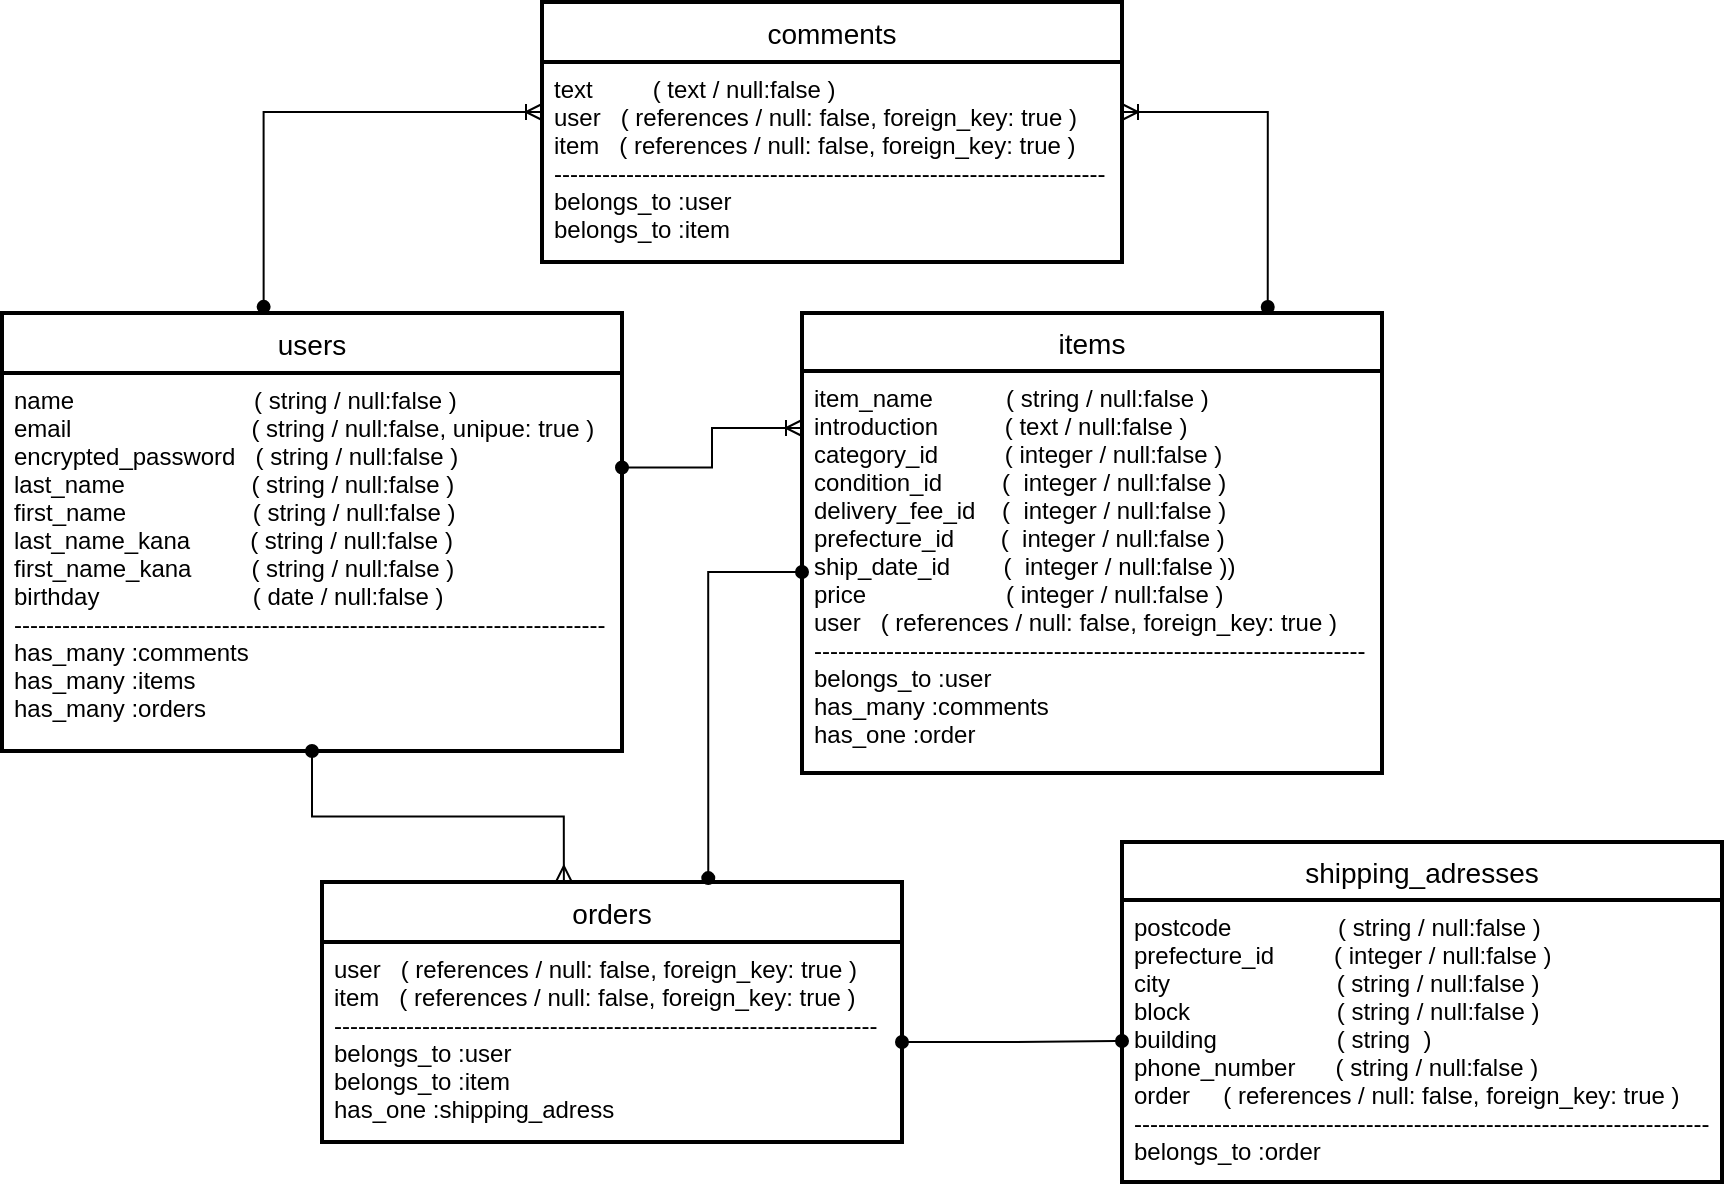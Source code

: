 <mxfile version="13.10.0" type="embed">
    <diagram id="PR4m7B_9ruqSuGYiEFVW" name="ページ1">
        <mxGraphModel dx="967" dy="595" grid="1" gridSize="10" guides="1" tooltips="1" connect="1" arrows="1" fold="1" page="1" pageScale="1" pageWidth="1169" pageHeight="827" math="0" shadow="0">
            <root>
                <mxCell id="0"/>
                <mxCell id="1" parent="0"/>
                <mxCell id="35" value="users" style="swimlane;childLayout=stackLayout;horizontal=1;startSize=30;horizontalStack=0;rounded=0;fontSize=14;fontStyle=0;strokeWidth=2;resizeParent=0;resizeLast=1;shadow=0;dashed=0;align=center;" parent="1" vertex="1">
                    <mxGeometry x="80" y="185.5" width="310" height="219" as="geometry"/>
                </mxCell>
                <mxCell id="36" value="name                           ( string / null:false )&#10;email                           ( string / null:false, unipue: true )&#10;encrypted_password   ( string / null:false )&#10;last_name                   ( string / null:false )&#10;first_name                   ( string / null:false )&#10;last_name_kana         ( string / null:false )&#10;first_name_kana         ( string / null:false )&#10;birthday                       ( date / null:false )&#10;--------------------------------------------------------------------------&#10;has_many :comments&#10;has_many :items&#10;has_many :orders " style="align=left;strokeColor=none;fillColor=none;spacingLeft=4;fontSize=12;verticalAlign=top;resizable=0;rotatable=0;part=1;" parent="35" vertex="1">
                    <mxGeometry y="30" width="310" height="189" as="geometry"/>
                </mxCell>
                <mxCell id="39" value="items" style="swimlane;childLayout=stackLayout;horizontal=1;startSize=29;horizontalStack=0;rounded=0;fontSize=14;fontStyle=0;strokeWidth=2;resizeParent=0;resizeLast=1;shadow=0;align=center;" parent="1" vertex="1">
                    <mxGeometry x="480" y="185.5" width="290" height="230" as="geometry"/>
                </mxCell>
                <mxCell id="40" value="item_name           ( string / null:false )&#10;introduction          ( text / null:false )&#10;category_id          ( integer / null:false )&#10;condition_id         (  integer / null:false )&#10;delivery_fee_id    (  integer / null:false )&#10;prefecture_id       (  integer / null:false )&#10;ship_date_id        (  integer / null:false ))&#10;price                     ( integer / null:false )&#10;user   ( references / null: false, foreign_key: true )&#10;---------------------------------------------------------------------&#10;belongs_to :user&#10;has_many :comments&#10;has_one :order" style="align=left;strokeColor=none;fillColor=none;spacingLeft=4;fontSize=12;verticalAlign=top;resizable=0;rotatable=0;part=1;dashed=1;" parent="39" vertex="1">
                    <mxGeometry y="29" width="290" height="201" as="geometry"/>
                </mxCell>
                <mxCell id="65" value="shipping_adresses" style="swimlane;childLayout=stackLayout;horizontal=1;startSize=29;horizontalStack=0;rounded=0;fontSize=14;fontStyle=0;strokeWidth=2;resizeParent=0;resizeLast=1;shadow=0;align=center;" parent="1" vertex="1">
                    <mxGeometry x="640" y="450" width="300" height="170" as="geometry"/>
                </mxCell>
                <mxCell id="66" value="postcode                ( string / null:false )&#10;prefecture_id         ( integer / null:false )&#10;city                         ( string / null:false )&#10;block                      ( string / null:false )&#10;building                  ( string  )&#10;phone_number      ( string / null:false )&#10;order     ( references / null: false, foreign_key: true )&#10;------------------------------------------------------------------------&#10;belongs_to :order&#10;" style="align=left;strokeColor=none;fillColor=none;spacingLeft=4;fontSize=12;verticalAlign=top;resizable=0;rotatable=0;part=1;dashed=1;" parent="65" vertex="1">
                    <mxGeometry y="29" width="300" height="141" as="geometry"/>
                </mxCell>
                <mxCell id="67" value="orders" style="swimlane;childLayout=stackLayout;horizontal=1;startSize=30;horizontalStack=0;rounded=0;fontSize=14;fontStyle=0;strokeWidth=2;resizeParent=0;resizeLast=1;shadow=0;dashed=0;align=center;" parent="1" vertex="1">
                    <mxGeometry x="240" y="470" width="290" height="130" as="geometry"/>
                </mxCell>
                <mxCell id="68" value="user   ( references / null: false, foreign_key: true )&#10;item   ( references / null: false, foreign_key: true )&#10;--------------------------------------------------------------------&#10;belongs_to :user&#10;belongs_to :item&#10;has_one :shipping_adress" style="align=left;strokeColor=none;fillColor=none;spacingLeft=4;fontSize=12;verticalAlign=top;resizable=0;rotatable=0;part=1;" parent="67" vertex="1">
                    <mxGeometry y="30" width="290" height="100" as="geometry"/>
                </mxCell>
                <mxCell id="69" value="comments" style="swimlane;childLayout=stackLayout;horizontal=1;startSize=30;horizontalStack=0;rounded=0;fontSize=14;fontStyle=0;strokeWidth=2;resizeParent=0;resizeLast=1;shadow=0;dashed=0;align=center;" parent="1" vertex="1">
                    <mxGeometry x="350" y="30" width="290" height="130" as="geometry"/>
                </mxCell>
                <mxCell id="70" value="text         ( text / null:false )&#10;user   ( references / null: false, foreign_key: true )&#10;item   ( references / null: false, foreign_key: true )&#10;---------------------------------------------------------------------&#10;belongs_to :user&#10;belongs_to :item" style="align=left;strokeColor=none;fillColor=none;spacingLeft=4;fontSize=12;verticalAlign=top;resizable=0;rotatable=0;part=1;" parent="69" vertex="1">
                    <mxGeometry y="30" width="290" height="100" as="geometry"/>
                </mxCell>
                <mxCell id="72" style="edgeStyle=orthogonalEdgeStyle;rounded=0;orthogonalLoop=1;jettySize=auto;html=1;exitX=0.5;exitY=1;exitDx=0;exitDy=0;startArrow=oval;startFill=1;endArrow=ERmany;endFill=0;entryX=0.417;entryY=0;entryDx=0;entryDy=0;entryPerimeter=0;" parent="1" source="36" target="67" edge="1">
                    <mxGeometry relative="1" as="geometry">
                        <mxPoint x="320" y="460" as="targetPoint"/>
                    </mxGeometry>
                </mxCell>
                <mxCell id="73" style="edgeStyle=orthogonalEdgeStyle;rounded=0;orthogonalLoop=1;jettySize=auto;html=1;exitX=0;exitY=0.5;exitDx=0;exitDy=0;entryX=0.666;entryY=-0.015;entryDx=0;entryDy=0;entryPerimeter=0;startArrow=oval;startFill=1;endArrow=oval;endFill=1;" parent="1" source="40" target="67" edge="1">
                    <mxGeometry relative="1" as="geometry"/>
                </mxCell>
                <mxCell id="79" style="edgeStyle=orthogonalEdgeStyle;rounded=0;orthogonalLoop=1;jettySize=auto;html=1;exitX=1;exitY=0.5;exitDx=0;exitDy=0;startArrow=oval;startFill=1;endArrow=oval;endFill=1;" parent="1" source="68" target="66" edge="1">
                    <mxGeometry relative="1" as="geometry">
                        <mxPoint x="630" y="550" as="targetPoint"/>
                    </mxGeometry>
                </mxCell>
                <mxCell id="80" style="edgeStyle=orthogonalEdgeStyle;rounded=0;orthogonalLoop=1;jettySize=auto;html=1;exitX=1;exitY=0.25;exitDx=0;exitDy=0;entryX=0.803;entryY=-0.013;entryDx=0;entryDy=0;entryPerimeter=0;startArrow=ERoneToMany;startFill=0;endArrow=oval;endFill=1;" parent="1" source="70" target="39" edge="1">
                    <mxGeometry relative="1" as="geometry"/>
                </mxCell>
                <mxCell id="81" style="edgeStyle=orthogonalEdgeStyle;rounded=0;orthogonalLoop=1;jettySize=auto;html=1;exitX=0;exitY=0.25;exitDx=0;exitDy=0;entryX=0.422;entryY=-0.014;entryDx=0;entryDy=0;entryPerimeter=0;startArrow=ERoneToMany;startFill=0;endArrow=oval;endFill=1;" parent="1" source="70" target="35" edge="1">
                    <mxGeometry relative="1" as="geometry"/>
                </mxCell>
                <mxCell id="85" style="edgeStyle=orthogonalEdgeStyle;rounded=0;orthogonalLoop=1;jettySize=auto;html=1;exitX=1;exitY=0.25;exitDx=0;exitDy=0;entryX=0;entryY=0.25;entryDx=0;entryDy=0;startArrow=oval;startFill=1;endArrow=ERoneToMany;endFill=0;" edge="1" parent="1" source="36" target="39">
                    <mxGeometry relative="1" as="geometry"/>
                </mxCell>
            </root>
        </mxGraphModel>
    </diagram>
</mxfile>